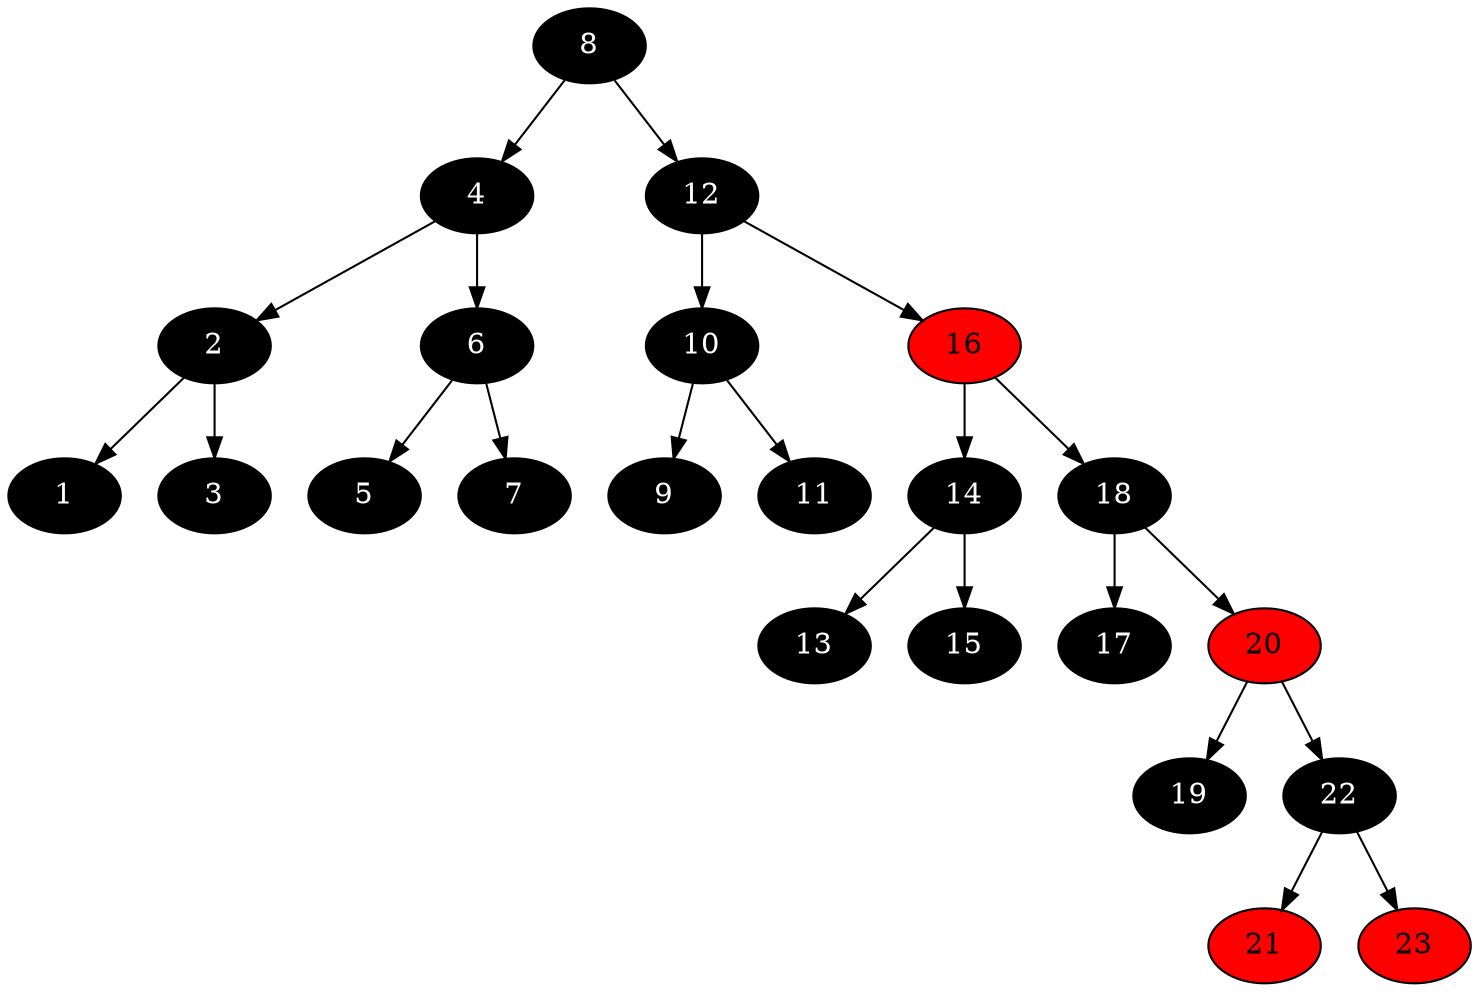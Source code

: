 digraph mentions {
8 -> 4
4 -> 2
2 -> 1
2 -> 3
4 -> 6
6 -> 5
6 -> 7
8 -> 12
12 -> 10
10 -> 9
10 -> 11
12 -> 16
16 -> 14
14 -> 13
14 -> 15
16 -> 18
18 -> 17
18 -> 20
20 -> 19
20 -> 22
22 -> 21
22 -> 23
8[style=filled, fillcolor=black, fontcolor=white]
4[style=filled, fillcolor=black, fontcolor=white]
2[style=filled, fillcolor=black, fontcolor=white]
1[style=filled, fillcolor=black, fontcolor=white]
3[style=filled, fillcolor=black, fontcolor=white]
6[style=filled, fillcolor=black, fontcolor=white]
5[style=filled, fillcolor=black, fontcolor=white]
7[style=filled, fillcolor=black, fontcolor=white]
12[style=filled, fillcolor=black, fontcolor=white]
10[style=filled, fillcolor=black, fontcolor=white]
9[style=filled, fillcolor=black, fontcolor=white]
11[style=filled, fillcolor=black, fontcolor=white]
16[style=filled, fillcolor=red]
14[style=filled, fillcolor=black, fontcolor=white]
13[style=filled, fillcolor=black, fontcolor=white]
15[style=filled, fillcolor=black, fontcolor=white]
18[style=filled, fillcolor=black, fontcolor=white]
17[style=filled, fillcolor=black, fontcolor=white]
20[style=filled, fillcolor=red]
19[style=filled, fillcolor=black, fontcolor=white]
22[style=filled, fillcolor=black, fontcolor=white]
21[style=filled, fillcolor=red]
23[style=filled, fillcolor=red]
}
